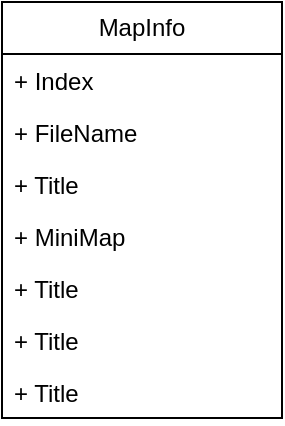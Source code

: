 <mxfile version="26.0.7">
  <diagram id="sVnFAiw_w3KVO2uo5VtV" name="Page-1">
    <mxGraphModel dx="3114" dy="1556" grid="0" gridSize="10" guides="1" tooltips="1" connect="1" arrows="1" fold="1" page="0" pageScale="1" pageWidth="827" pageHeight="1169" math="0" shadow="0">
      <root>
        <mxCell id="0" />
        <mxCell id="1" parent="0" />
        <mxCell id="kVbxjCe7D3FMZt1oPHiN-1" value="MapInfo" style="swimlane;fontStyle=0;childLayout=stackLayout;horizontal=1;startSize=26;fillColor=none;horizontalStack=0;resizeParent=1;resizeParentMax=0;resizeLast=0;collapsible=1;marginBottom=0;whiteSpace=wrap;html=1;" vertex="1" parent="1">
          <mxGeometry x="-492" y="-237" width="140" height="208" as="geometry" />
        </mxCell>
        <mxCell id="kVbxjCe7D3FMZt1oPHiN-2" value="+ Index&lt;div&gt;&lt;br&gt;&lt;/div&gt;" style="text;strokeColor=none;fillColor=none;align=left;verticalAlign=top;spacingLeft=4;spacingRight=4;overflow=hidden;rotatable=0;points=[[0,0.5],[1,0.5]];portConstraint=eastwest;whiteSpace=wrap;html=1;" vertex="1" parent="kVbxjCe7D3FMZt1oPHiN-1">
          <mxGeometry y="26" width="140" height="26" as="geometry" />
        </mxCell>
        <mxCell id="kVbxjCe7D3FMZt1oPHiN-3" value="+ FileName&lt;div&gt;&lt;br&gt;&lt;/div&gt;" style="text;strokeColor=none;fillColor=none;align=left;verticalAlign=top;spacingLeft=4;spacingRight=4;overflow=hidden;rotatable=0;points=[[0,0.5],[1,0.5]];portConstraint=eastwest;whiteSpace=wrap;html=1;" vertex="1" parent="kVbxjCe7D3FMZt1oPHiN-1">
          <mxGeometry y="52" width="140" height="26" as="geometry" />
        </mxCell>
        <mxCell id="kVbxjCe7D3FMZt1oPHiN-4" value="+ Title" style="text;strokeColor=none;fillColor=none;align=left;verticalAlign=top;spacingLeft=4;spacingRight=4;overflow=hidden;rotatable=0;points=[[0,0.5],[1,0.5]];portConstraint=eastwest;whiteSpace=wrap;html=1;" vertex="1" parent="kVbxjCe7D3FMZt1oPHiN-1">
          <mxGeometry y="78" width="140" height="26" as="geometry" />
        </mxCell>
        <mxCell id="kVbxjCe7D3FMZt1oPHiN-7" value="+&amp;nbsp;MiniMap" style="text;strokeColor=none;fillColor=none;align=left;verticalAlign=top;spacingLeft=4;spacingRight=4;overflow=hidden;rotatable=0;points=[[0,0.5],[1,0.5]];portConstraint=eastwest;whiteSpace=wrap;html=1;" vertex="1" parent="kVbxjCe7D3FMZt1oPHiN-1">
          <mxGeometry y="104" width="140" height="26" as="geometry" />
        </mxCell>
        <mxCell id="kVbxjCe7D3FMZt1oPHiN-8" value="+ Title" style="text;strokeColor=none;fillColor=none;align=left;verticalAlign=top;spacingLeft=4;spacingRight=4;overflow=hidden;rotatable=0;points=[[0,0.5],[1,0.5]];portConstraint=eastwest;whiteSpace=wrap;html=1;" vertex="1" parent="kVbxjCe7D3FMZt1oPHiN-1">
          <mxGeometry y="130" width="140" height="26" as="geometry" />
        </mxCell>
        <mxCell id="kVbxjCe7D3FMZt1oPHiN-9" value="+ Title" style="text;strokeColor=none;fillColor=none;align=left;verticalAlign=top;spacingLeft=4;spacingRight=4;overflow=hidden;rotatable=0;points=[[0,0.5],[1,0.5]];portConstraint=eastwest;whiteSpace=wrap;html=1;" vertex="1" parent="kVbxjCe7D3FMZt1oPHiN-1">
          <mxGeometry y="156" width="140" height="26" as="geometry" />
        </mxCell>
        <mxCell id="kVbxjCe7D3FMZt1oPHiN-10" value="+ Title" style="text;strokeColor=none;fillColor=none;align=left;verticalAlign=top;spacingLeft=4;spacingRight=4;overflow=hidden;rotatable=0;points=[[0,0.5],[1,0.5]];portConstraint=eastwest;whiteSpace=wrap;html=1;" vertex="1" parent="kVbxjCe7D3FMZt1oPHiN-1">
          <mxGeometry y="182" width="140" height="26" as="geometry" />
        </mxCell>
      </root>
    </mxGraphModel>
  </diagram>
</mxfile>
